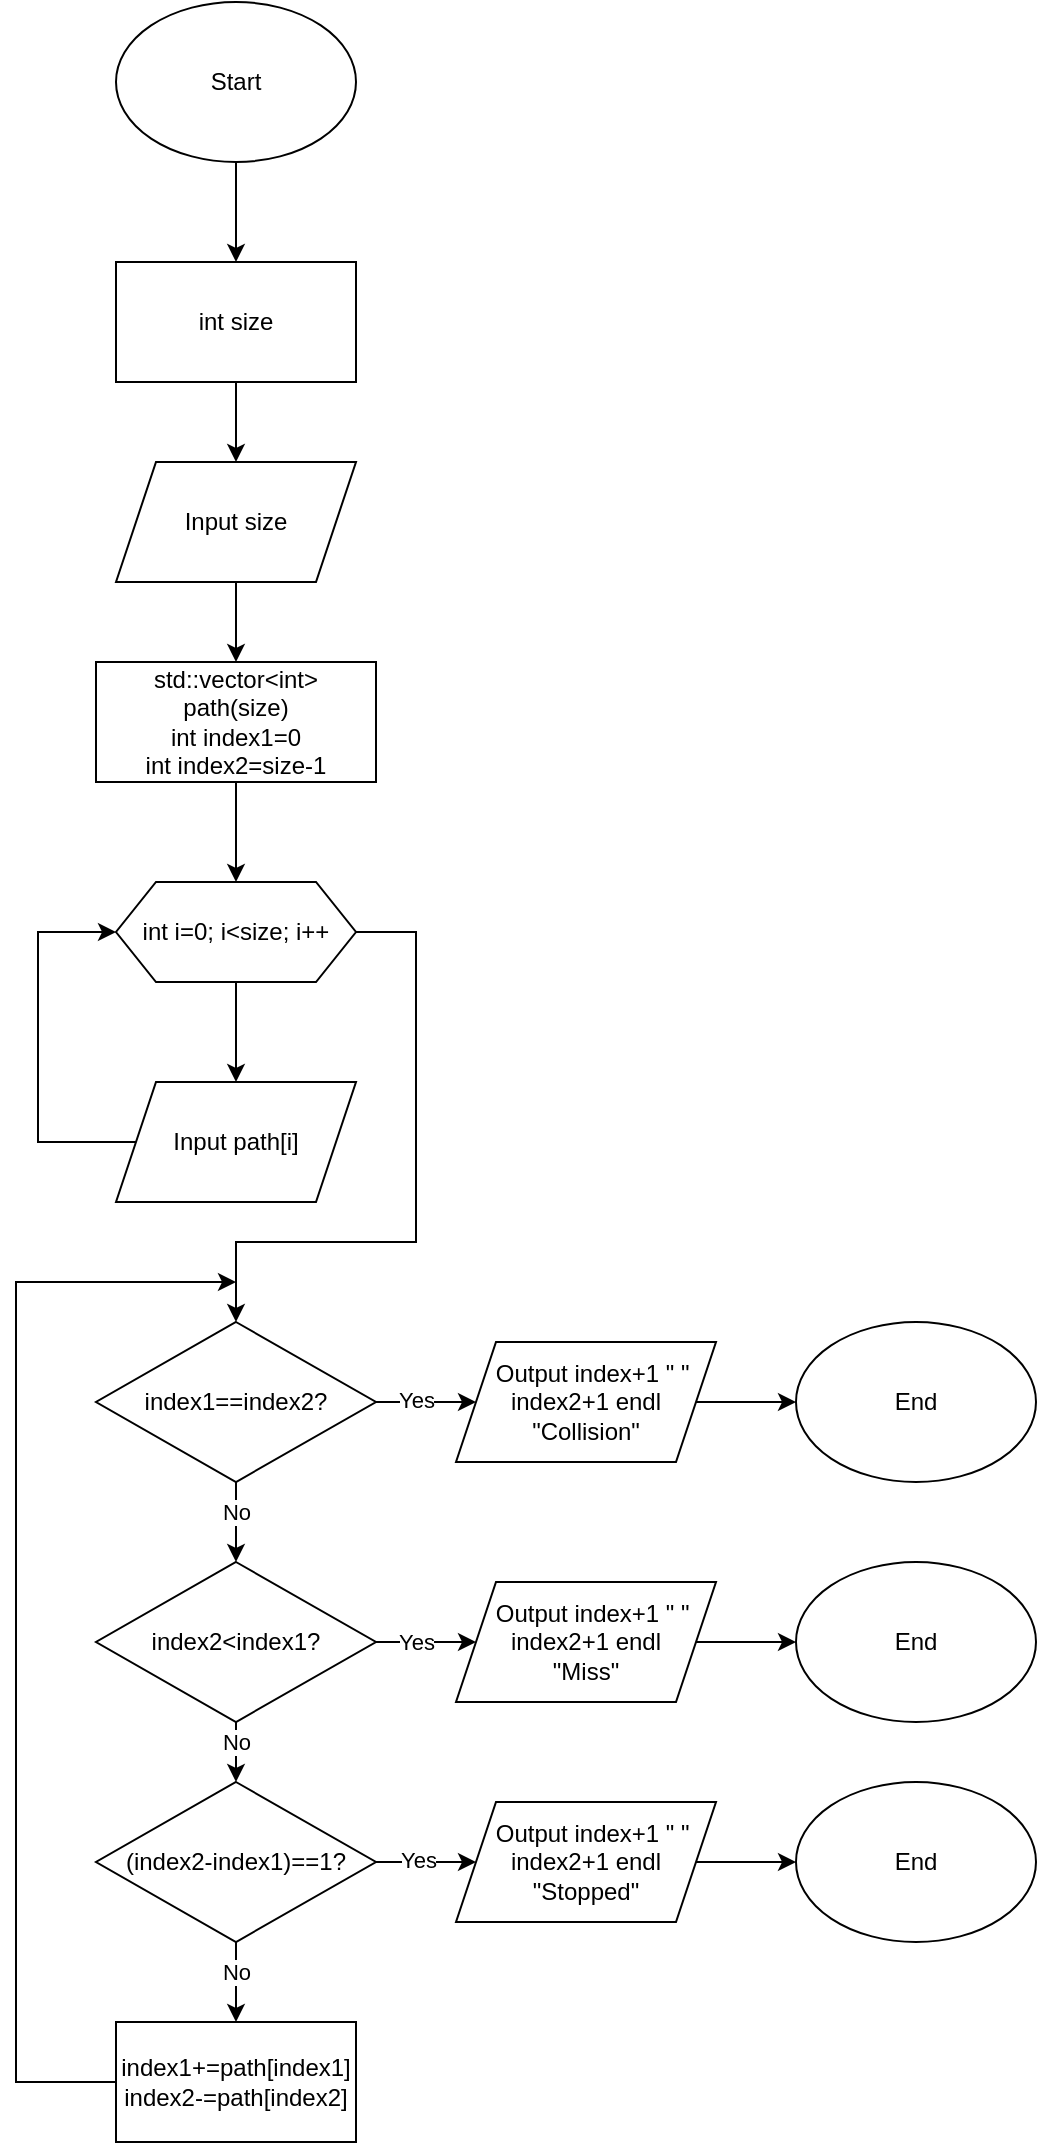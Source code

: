 <mxfile version="24.9.3">
  <diagram name="Page-1" id="dKQ0okfB3yhbJBrMH6in">
    <mxGraphModel grid="1" page="1" gridSize="10" guides="1" tooltips="1" connect="1" arrows="1" fold="1" pageScale="1" pageWidth="850" pageHeight="1100" math="0" shadow="0">
      <root>
        <mxCell id="0" />
        <mxCell id="1" parent="0" />
        <mxCell id="G-9Hca29b1cydjl0YW95-3" value="" style="edgeStyle=orthogonalEdgeStyle;rounded=0;orthogonalLoop=1;jettySize=auto;html=1;" edge="1" parent="1" source="G-9Hca29b1cydjl0YW95-1" target="G-9Hca29b1cydjl0YW95-2">
          <mxGeometry relative="1" as="geometry" />
        </mxCell>
        <mxCell id="G-9Hca29b1cydjl0YW95-1" value="Start" style="ellipse;whiteSpace=wrap;html=1;" vertex="1" parent="1">
          <mxGeometry x="240" y="40" width="120" height="80" as="geometry" />
        </mxCell>
        <mxCell id="G-9Hca29b1cydjl0YW95-5" value="" style="edgeStyle=orthogonalEdgeStyle;rounded=0;orthogonalLoop=1;jettySize=auto;html=1;" edge="1" parent="1" source="G-9Hca29b1cydjl0YW95-2" target="G-9Hca29b1cydjl0YW95-4">
          <mxGeometry relative="1" as="geometry" />
        </mxCell>
        <mxCell id="G-9Hca29b1cydjl0YW95-2" value="int size" style="rounded=0;whiteSpace=wrap;html=1;" vertex="1" parent="1">
          <mxGeometry x="240" y="170" width="120" height="60" as="geometry" />
        </mxCell>
        <mxCell id="G-9Hca29b1cydjl0YW95-7" value="" style="edgeStyle=orthogonalEdgeStyle;rounded=0;orthogonalLoop=1;jettySize=auto;html=1;" edge="1" parent="1" source="G-9Hca29b1cydjl0YW95-4" target="G-9Hca29b1cydjl0YW95-6">
          <mxGeometry relative="1" as="geometry" />
        </mxCell>
        <mxCell id="G-9Hca29b1cydjl0YW95-4" value="Input size" style="shape=parallelogram;perimeter=parallelogramPerimeter;whiteSpace=wrap;html=1;fixedSize=1;" vertex="1" parent="1">
          <mxGeometry x="240" y="270" width="120" height="60" as="geometry" />
        </mxCell>
        <mxCell id="G-9Hca29b1cydjl0YW95-9" value="" style="edgeStyle=orthogonalEdgeStyle;rounded=0;orthogonalLoop=1;jettySize=auto;html=1;" edge="1" parent="1" source="G-9Hca29b1cydjl0YW95-6" target="G-9Hca29b1cydjl0YW95-8">
          <mxGeometry relative="1" as="geometry" />
        </mxCell>
        <mxCell id="G-9Hca29b1cydjl0YW95-6" value="&lt;div&gt;std::vector&amp;lt;int&amp;gt; path(size)&lt;/div&gt;&lt;div&gt;int index1=0&lt;/div&gt;&lt;div&gt;int index2=size-1&lt;br&gt;&lt;/div&gt;" style="rounded=0;whiteSpace=wrap;html=1;" vertex="1" parent="1">
          <mxGeometry x="230" y="370" width="140" height="60" as="geometry" />
        </mxCell>
        <mxCell id="G-9Hca29b1cydjl0YW95-11" value="" style="edgeStyle=orthogonalEdgeStyle;rounded=0;orthogonalLoop=1;jettySize=auto;html=1;" edge="1" parent="1" source="G-9Hca29b1cydjl0YW95-8" target="G-9Hca29b1cydjl0YW95-10">
          <mxGeometry relative="1" as="geometry" />
        </mxCell>
        <mxCell id="G-9Hca29b1cydjl0YW95-13" style="edgeStyle=orthogonalEdgeStyle;rounded=0;orthogonalLoop=1;jettySize=auto;html=1;" edge="1" parent="1" source="G-9Hca29b1cydjl0YW95-8">
          <mxGeometry relative="1" as="geometry">
            <mxPoint x="300" y="700" as="targetPoint" />
            <Array as="points">
              <mxPoint x="390" y="505" />
              <mxPoint x="390" y="660" />
              <mxPoint x="300" y="660" />
            </Array>
          </mxGeometry>
        </mxCell>
        <mxCell id="G-9Hca29b1cydjl0YW95-8" value="int i=0; i&amp;lt;size; i++" style="shape=hexagon;perimeter=hexagonPerimeter2;whiteSpace=wrap;html=1;fixedSize=1;" vertex="1" parent="1">
          <mxGeometry x="240" y="480" width="120" height="50" as="geometry" />
        </mxCell>
        <mxCell id="G-9Hca29b1cydjl0YW95-12" style="edgeStyle=orthogonalEdgeStyle;rounded=0;orthogonalLoop=1;jettySize=auto;html=1;entryX=0;entryY=0.5;entryDx=0;entryDy=0;" edge="1" parent="1" source="G-9Hca29b1cydjl0YW95-10" target="G-9Hca29b1cydjl0YW95-8">
          <mxGeometry relative="1" as="geometry">
            <mxPoint x="200" y="500" as="targetPoint" />
            <Array as="points">
              <mxPoint x="201" y="610" />
              <mxPoint x="201" y="505" />
            </Array>
          </mxGeometry>
        </mxCell>
        <mxCell id="G-9Hca29b1cydjl0YW95-10" value="Input path[i]" style="shape=parallelogram;perimeter=parallelogramPerimeter;whiteSpace=wrap;html=1;fixedSize=1;" vertex="1" parent="1">
          <mxGeometry x="240" y="580" width="120" height="60" as="geometry" />
        </mxCell>
        <mxCell id="G-9Hca29b1cydjl0YW95-15" style="edgeStyle=orthogonalEdgeStyle;rounded=0;orthogonalLoop=1;jettySize=auto;html=1;" edge="1" parent="1" source="G-9Hca29b1cydjl0YW95-14" target="G-9Hca29b1cydjl0YW95-16">
          <mxGeometry relative="1" as="geometry">
            <mxPoint x="440" y="740" as="targetPoint" />
          </mxGeometry>
        </mxCell>
        <mxCell id="G-9Hca29b1cydjl0YW95-17" value="Yes" style="edgeLabel;html=1;align=center;verticalAlign=middle;resizable=0;points=[];" connectable="0" vertex="1" parent="G-9Hca29b1cydjl0YW95-15">
          <mxGeometry x="-0.12" y="-1" relative="1" as="geometry">
            <mxPoint x="-2" y="-2" as="offset" />
          </mxGeometry>
        </mxCell>
        <mxCell id="G-9Hca29b1cydjl0YW95-19" value="" style="edgeStyle=orthogonalEdgeStyle;rounded=0;orthogonalLoop=1;jettySize=auto;html=1;" edge="1" parent="1" source="G-9Hca29b1cydjl0YW95-14" target="G-9Hca29b1cydjl0YW95-18">
          <mxGeometry relative="1" as="geometry" />
        </mxCell>
        <mxCell id="G-9Hca29b1cydjl0YW95-33" value="No" style="edgeLabel;html=1;align=center;verticalAlign=middle;resizable=0;points=[];" connectable="0" vertex="1" parent="G-9Hca29b1cydjl0YW95-19">
          <mxGeometry x="-0.269" relative="1" as="geometry">
            <mxPoint as="offset" />
          </mxGeometry>
        </mxCell>
        <mxCell id="G-9Hca29b1cydjl0YW95-14" value="index1==index2?" style="rhombus;whiteSpace=wrap;html=1;" vertex="1" parent="1">
          <mxGeometry x="230" y="700" width="140" height="80" as="geometry" />
        </mxCell>
        <mxCell id="G-9Hca29b1cydjl0YW95-40" value="" style="edgeStyle=orthogonalEdgeStyle;rounded=0;orthogonalLoop=1;jettySize=auto;html=1;" edge="1" parent="1" source="G-9Hca29b1cydjl0YW95-16" target="G-9Hca29b1cydjl0YW95-35">
          <mxGeometry relative="1" as="geometry" />
        </mxCell>
        <mxCell id="G-9Hca29b1cydjl0YW95-16" value="&lt;div&gt;&amp;nbsp; Output index+1 &quot; &quot; index2+1 endl &quot;Collision&quot;&lt;br&gt;&lt;/div&gt;" style="shape=parallelogram;perimeter=parallelogramPerimeter;whiteSpace=wrap;html=1;fixedSize=1;" vertex="1" parent="1">
          <mxGeometry x="410" y="710" width="130" height="60" as="geometry" />
        </mxCell>
        <mxCell id="G-9Hca29b1cydjl0YW95-21" value="" style="edgeStyle=orthogonalEdgeStyle;rounded=0;orthogonalLoop=1;jettySize=auto;html=1;" edge="1" parent="1" source="G-9Hca29b1cydjl0YW95-18" target="G-9Hca29b1cydjl0YW95-20">
          <mxGeometry relative="1" as="geometry" />
        </mxCell>
        <mxCell id="G-9Hca29b1cydjl0YW95-22" value="Yes" style="edgeLabel;html=1;align=center;verticalAlign=middle;resizable=0;points=[];" connectable="0" vertex="1" parent="G-9Hca29b1cydjl0YW95-21">
          <mxGeometry x="-0.2" y="-1" relative="1" as="geometry">
            <mxPoint y="-1" as="offset" />
          </mxGeometry>
        </mxCell>
        <mxCell id="G-9Hca29b1cydjl0YW95-24" value="" style="edgeStyle=orthogonalEdgeStyle;rounded=0;orthogonalLoop=1;jettySize=auto;html=1;" edge="1" parent="1" source="G-9Hca29b1cydjl0YW95-18" target="G-9Hca29b1cydjl0YW95-23">
          <mxGeometry relative="1" as="geometry" />
        </mxCell>
        <mxCell id="G-9Hca29b1cydjl0YW95-30" value="No" style="edgeLabel;html=1;align=center;verticalAlign=middle;resizable=0;points=[];" connectable="0" vertex="1" parent="G-9Hca29b1cydjl0YW95-24">
          <mxGeometry x="0.32" y="1" relative="1" as="geometry">
            <mxPoint x="-1" y="-3" as="offset" />
          </mxGeometry>
        </mxCell>
        <mxCell id="G-9Hca29b1cydjl0YW95-18" value="index2&amp;lt;index1?" style="rhombus;whiteSpace=wrap;html=1;" vertex="1" parent="1">
          <mxGeometry x="230" y="820" width="140" height="80" as="geometry" />
        </mxCell>
        <mxCell id="G-9Hca29b1cydjl0YW95-39" value="" style="edgeStyle=orthogonalEdgeStyle;rounded=0;orthogonalLoop=1;jettySize=auto;html=1;" edge="1" parent="1" source="G-9Hca29b1cydjl0YW95-20" target="G-9Hca29b1cydjl0YW95-36">
          <mxGeometry relative="1" as="geometry" />
        </mxCell>
        <mxCell id="G-9Hca29b1cydjl0YW95-20" value="&lt;div&gt;&amp;nbsp; Output index+1 &quot; &quot; index2+1 endl&lt;/div&gt;&lt;div&gt;&quot;Miss&quot;&lt;br&gt;&lt;/div&gt;" style="shape=parallelogram;perimeter=parallelogramPerimeter;whiteSpace=wrap;html=1;fixedSize=1;" vertex="1" parent="1">
          <mxGeometry x="410" y="830" width="130" height="60" as="geometry" />
        </mxCell>
        <mxCell id="G-9Hca29b1cydjl0YW95-26" value="" style="edgeStyle=orthogonalEdgeStyle;rounded=0;orthogonalLoop=1;jettySize=auto;html=1;" edge="1" parent="1" source="G-9Hca29b1cydjl0YW95-23" target="G-9Hca29b1cydjl0YW95-25">
          <mxGeometry relative="1" as="geometry" />
        </mxCell>
        <mxCell id="G-9Hca29b1cydjl0YW95-32" value="Yes" style="edgeLabel;html=1;align=center;verticalAlign=middle;resizable=0;points=[];" connectable="0" vertex="1" parent="G-9Hca29b1cydjl0YW95-26">
          <mxGeometry x="-0.117" relative="1" as="geometry">
            <mxPoint x="-1" y="-1" as="offset" />
          </mxGeometry>
        </mxCell>
        <mxCell id="G-9Hca29b1cydjl0YW95-29" value="" style="edgeStyle=orthogonalEdgeStyle;rounded=0;orthogonalLoop=1;jettySize=auto;html=1;" edge="1" parent="1" source="G-9Hca29b1cydjl0YW95-23" target="G-9Hca29b1cydjl0YW95-28">
          <mxGeometry relative="1" as="geometry" />
        </mxCell>
        <mxCell id="G-9Hca29b1cydjl0YW95-34" value="No" style="edgeLabel;html=1;align=center;verticalAlign=middle;resizable=0;points=[];" connectable="0" vertex="1" parent="G-9Hca29b1cydjl0YW95-29">
          <mxGeometry x="-0.252" relative="1" as="geometry">
            <mxPoint as="offset" />
          </mxGeometry>
        </mxCell>
        <mxCell id="G-9Hca29b1cydjl0YW95-23" value="(index2-index1)==1?" style="rhombus;whiteSpace=wrap;html=1;" vertex="1" parent="1">
          <mxGeometry x="230" y="930" width="140" height="80" as="geometry" />
        </mxCell>
        <mxCell id="G-9Hca29b1cydjl0YW95-38" value="" style="edgeStyle=orthogonalEdgeStyle;rounded=0;orthogonalLoop=1;jettySize=auto;html=1;" edge="1" parent="1" source="G-9Hca29b1cydjl0YW95-25" target="G-9Hca29b1cydjl0YW95-37">
          <mxGeometry relative="1" as="geometry" />
        </mxCell>
        <mxCell id="G-9Hca29b1cydjl0YW95-25" value="&lt;div&gt;&amp;nbsp; Output index+1 &quot; &quot; index2+1 endl &quot;Stopped&quot;&lt;br&gt;&lt;/div&gt;" style="shape=parallelogram;perimeter=parallelogramPerimeter;whiteSpace=wrap;html=1;fixedSize=1;" vertex="1" parent="1">
          <mxGeometry x="410" y="940" width="130" height="60" as="geometry" />
        </mxCell>
        <mxCell id="G-9Hca29b1cydjl0YW95-41" style="edgeStyle=orthogonalEdgeStyle;rounded=0;orthogonalLoop=1;jettySize=auto;html=1;" edge="1" parent="1" source="G-9Hca29b1cydjl0YW95-28">
          <mxGeometry relative="1" as="geometry">
            <mxPoint x="300" y="680" as="targetPoint" />
            <Array as="points">
              <mxPoint x="190" y="1080" />
              <mxPoint x="190" y="680" />
            </Array>
          </mxGeometry>
        </mxCell>
        <mxCell id="G-9Hca29b1cydjl0YW95-28" value="&lt;div&gt;index1+=path[index1]&lt;/div&gt;&lt;div&gt;index2-=path[index2]&lt;br&gt;&lt;/div&gt;" style="rounded=0;whiteSpace=wrap;html=1;" vertex="1" parent="1">
          <mxGeometry x="240" y="1050" width="120" height="60" as="geometry" />
        </mxCell>
        <mxCell id="G-9Hca29b1cydjl0YW95-35" value="End" style="ellipse;whiteSpace=wrap;html=1;" vertex="1" parent="1">
          <mxGeometry x="580" y="700" width="120" height="80" as="geometry" />
        </mxCell>
        <mxCell id="G-9Hca29b1cydjl0YW95-36" value="End" style="ellipse;whiteSpace=wrap;html=1;" vertex="1" parent="1">
          <mxGeometry x="580" y="820" width="120" height="80" as="geometry" />
        </mxCell>
        <mxCell id="G-9Hca29b1cydjl0YW95-37" value="End" style="ellipse;whiteSpace=wrap;html=1;" vertex="1" parent="1">
          <mxGeometry x="580" y="930" width="120" height="80" as="geometry" />
        </mxCell>
      </root>
    </mxGraphModel>
  </diagram>
</mxfile>
